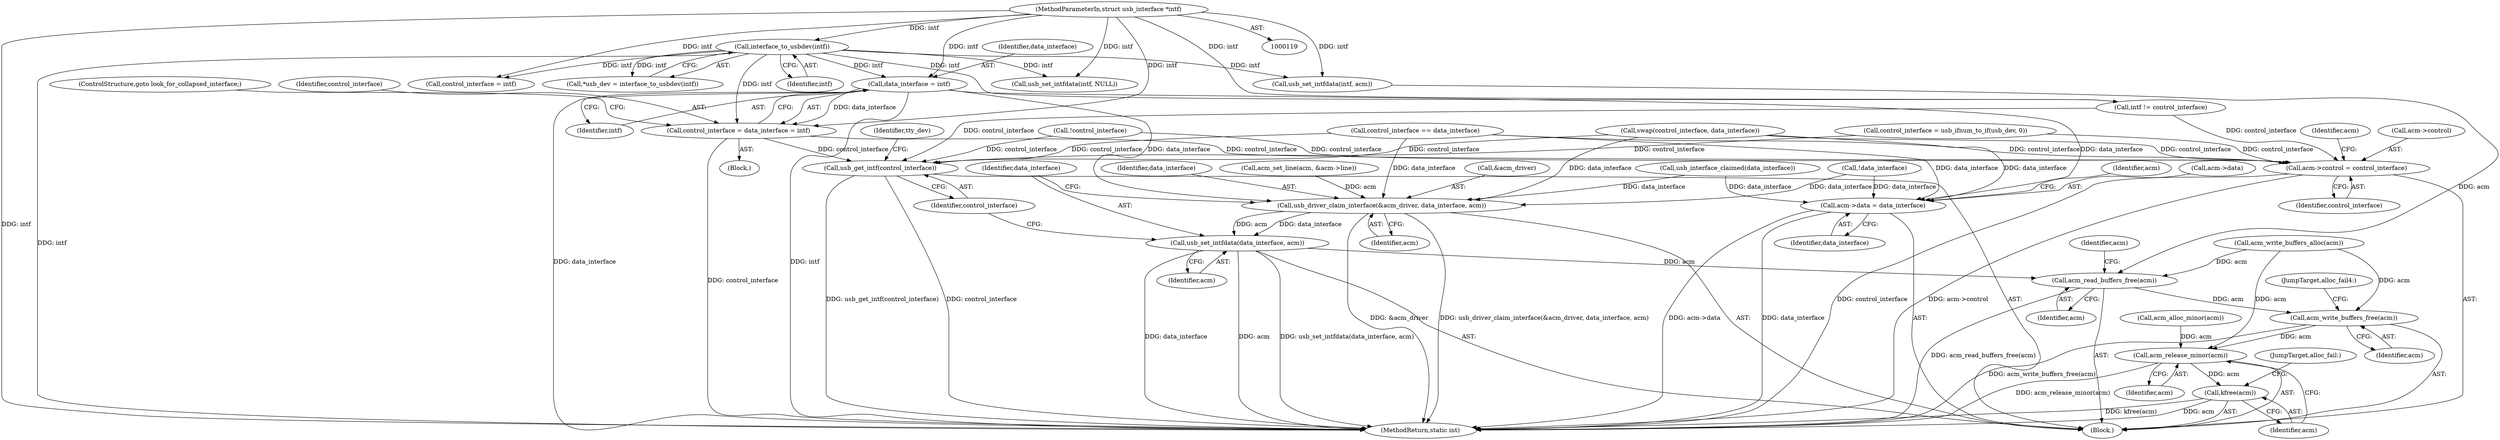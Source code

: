 digraph "0_linux_8835ba4a39cf53f705417b3b3a94eb067673f2c9@pointer" {
"1000527" [label="(Call,data_interface = intf)"];
"1000164" [label="(Call,interface_to_usbdev(intf))"];
"1000120" [label="(MethodParameterIn,struct usb_interface *intf)"];
"1000525" [label="(Call,control_interface = data_interface = intf)"];
"1000876" [label="(Call,acm->control = control_interface)"];
"1001469" [label="(Call,usb_get_intf(control_interface))"];
"1000881" [label="(Call,acm->data = data_interface)"];
"1001461" [label="(Call,usb_driver_claim_interface(&acm_driver, data_interface, acm))"];
"1001466" [label="(Call,usb_set_intfdata(data_interface, acm))"];
"1001588" [label="(Call,acm_read_buffers_free(acm))"];
"1001595" [label="(Call,acm_write_buffers_free(acm))"];
"1001608" [label="(Call,acm_release_minor(acm))"];
"1001610" [label="(Call,kfree(acm))"];
"1000883" [label="(Identifier,acm)"];
"1000877" [label="(Call,acm->control)"];
"1001552" [label="(Call,usb_set_intfdata(intf, NULL))"];
"1001610" [label="(Call,kfree(acm))"];
"1000245" [label="(Call,!data_interface)"];
"1000528" [label="(Identifier,data_interface)"];
"1001462" [label="(Call,&acm_driver)"];
"1000162" [label="(Call,*usb_dev = interface_to_usbdev(intf))"];
"1000122" [label="(Block,)"];
"1000880" [label="(Identifier,control_interface)"];
"1001021" [label="(Call,acm_write_buffers_alloc(acm))"];
"1000725" [label="(Call,usb_interface_claimed(data_interface))"];
"1001597" [label="(JumpTarget,alloc_fail4:)"];
"1000247" [label="(Call,!control_interface)"];
"1000830" [label="(Call,acm_alloc_minor(acm))"];
"1001472" [label="(Identifier,tty_dev)"];
"1000881" [label="(Call,acm->data = data_interface)"];
"1000165" [label="(Identifier,intf)"];
"1000529" [label="(Identifier,intf)"];
"1000525" [label="(Call,control_interface = data_interface = intf)"];
"1000489" [label="(Call,control_interface = intf)"];
"1001464" [label="(Identifier,data_interface)"];
"1001589" [label="(Identifier,acm)"];
"1000527" [label="(Call,data_interface = intf)"];
"1001596" [label="(Identifier,acm)"];
"1000888" [label="(Identifier,acm)"];
"1001612" [label="(JumpTarget,alloc_fail:)"];
"1001592" [label="(Identifier,acm)"];
"1001259" [label="(Call,usb_set_intfdata(intf, acm))"];
"1000530" [label="(ControlStructure,goto look_for_collapsed_interface;)"];
"1000576" [label="(Call,control_interface == data_interface)"];
"1000882" [label="(Call,acm->data)"];
"1001465" [label="(Identifier,acm)"];
"1000164" [label="(Call,interface_to_usbdev(intf))"];
"1000885" [label="(Identifier,data_interface)"];
"1001469" [label="(Call,usb_get_intf(control_interface))"];
"1001461" [label="(Call,usb_driver_claim_interface(&acm_driver, data_interface, acm))"];
"1000715" [label="(Call,intf != control_interface)"];
"1001470" [label="(Identifier,control_interface)"];
"1000238" [label="(Call,control_interface = usb_ifnum_to_if(usb_dev, 0))"];
"1001588" [label="(Call,acm_read_buffers_free(acm))"];
"1000703" [label="(Call,swap(control_interface, data_interface))"];
"1001467" [label="(Identifier,data_interface)"];
"1000876" [label="(Call,acm->control = control_interface)"];
"1000526" [label="(Identifier,control_interface)"];
"1001608" [label="(Call,acm_release_minor(acm))"];
"1001609" [label="(Identifier,acm)"];
"1001611" [label="(Identifier,acm)"];
"1000120" [label="(MethodParameterIn,struct usb_interface *intf)"];
"1001455" [label="(Call,acm_set_line(acm, &acm->line))"];
"1001466" [label="(Call,usb_set_intfdata(data_interface, acm))"];
"1001595" [label="(Call,acm_write_buffers_free(acm))"];
"1000515" [label="(Block,)"];
"1001468" [label="(Identifier,acm)"];
"1001615" [label="(MethodReturn,static int)"];
"1000527" -> "1000525"  [label="AST: "];
"1000527" -> "1000529"  [label="CFG: "];
"1000528" -> "1000527"  [label="AST: "];
"1000529" -> "1000527"  [label="AST: "];
"1000525" -> "1000527"  [label="CFG: "];
"1000527" -> "1001615"  [label="DDG: data_interface"];
"1000527" -> "1001615"  [label="DDG: intf"];
"1000527" -> "1000525"  [label="DDG: data_interface"];
"1000164" -> "1000527"  [label="DDG: intf"];
"1000120" -> "1000527"  [label="DDG: intf"];
"1000527" -> "1000881"  [label="DDG: data_interface"];
"1000527" -> "1001461"  [label="DDG: data_interface"];
"1000164" -> "1000162"  [label="AST: "];
"1000164" -> "1000165"  [label="CFG: "];
"1000165" -> "1000164"  [label="AST: "];
"1000162" -> "1000164"  [label="CFG: "];
"1000164" -> "1001615"  [label="DDG: intf"];
"1000164" -> "1000162"  [label="DDG: intf"];
"1000120" -> "1000164"  [label="DDG: intf"];
"1000164" -> "1000489"  [label="DDG: intf"];
"1000164" -> "1000525"  [label="DDG: intf"];
"1000164" -> "1000715"  [label="DDG: intf"];
"1000164" -> "1001259"  [label="DDG: intf"];
"1000164" -> "1001552"  [label="DDG: intf"];
"1000120" -> "1000119"  [label="AST: "];
"1000120" -> "1001615"  [label="DDG: intf"];
"1000120" -> "1000489"  [label="DDG: intf"];
"1000120" -> "1000525"  [label="DDG: intf"];
"1000120" -> "1000715"  [label="DDG: intf"];
"1000120" -> "1001259"  [label="DDG: intf"];
"1000120" -> "1001552"  [label="DDG: intf"];
"1000525" -> "1000515"  [label="AST: "];
"1000526" -> "1000525"  [label="AST: "];
"1000530" -> "1000525"  [label="CFG: "];
"1000525" -> "1001615"  [label="DDG: control_interface"];
"1000525" -> "1000876"  [label="DDG: control_interface"];
"1000525" -> "1001469"  [label="DDG: control_interface"];
"1000876" -> "1000122"  [label="AST: "];
"1000876" -> "1000880"  [label="CFG: "];
"1000877" -> "1000876"  [label="AST: "];
"1000880" -> "1000876"  [label="AST: "];
"1000883" -> "1000876"  [label="CFG: "];
"1000876" -> "1001615"  [label="DDG: control_interface"];
"1000876" -> "1001615"  [label="DDG: acm->control"];
"1000247" -> "1000876"  [label="DDG: control_interface"];
"1000238" -> "1000876"  [label="DDG: control_interface"];
"1000576" -> "1000876"  [label="DDG: control_interface"];
"1000715" -> "1000876"  [label="DDG: control_interface"];
"1000703" -> "1000876"  [label="DDG: control_interface"];
"1001469" -> "1000122"  [label="AST: "];
"1001469" -> "1001470"  [label="CFG: "];
"1001470" -> "1001469"  [label="AST: "];
"1001472" -> "1001469"  [label="CFG: "];
"1001469" -> "1001615"  [label="DDG: usb_get_intf(control_interface)"];
"1001469" -> "1001615"  [label="DDG: control_interface"];
"1000247" -> "1001469"  [label="DDG: control_interface"];
"1000238" -> "1001469"  [label="DDG: control_interface"];
"1000576" -> "1001469"  [label="DDG: control_interface"];
"1000715" -> "1001469"  [label="DDG: control_interface"];
"1000703" -> "1001469"  [label="DDG: control_interface"];
"1000881" -> "1000122"  [label="AST: "];
"1000881" -> "1000885"  [label="CFG: "];
"1000882" -> "1000881"  [label="AST: "];
"1000885" -> "1000881"  [label="AST: "];
"1000888" -> "1000881"  [label="CFG: "];
"1000881" -> "1001615"  [label="DDG: data_interface"];
"1000881" -> "1001615"  [label="DDG: acm->data"];
"1000725" -> "1000881"  [label="DDG: data_interface"];
"1000245" -> "1000881"  [label="DDG: data_interface"];
"1000576" -> "1000881"  [label="DDG: data_interface"];
"1000703" -> "1000881"  [label="DDG: data_interface"];
"1001461" -> "1000122"  [label="AST: "];
"1001461" -> "1001465"  [label="CFG: "];
"1001462" -> "1001461"  [label="AST: "];
"1001464" -> "1001461"  [label="AST: "];
"1001465" -> "1001461"  [label="AST: "];
"1001467" -> "1001461"  [label="CFG: "];
"1001461" -> "1001615"  [label="DDG: &acm_driver"];
"1001461" -> "1001615"  [label="DDG: usb_driver_claim_interface(&acm_driver, data_interface, acm)"];
"1000725" -> "1001461"  [label="DDG: data_interface"];
"1000245" -> "1001461"  [label="DDG: data_interface"];
"1000576" -> "1001461"  [label="DDG: data_interface"];
"1000703" -> "1001461"  [label="DDG: data_interface"];
"1001455" -> "1001461"  [label="DDG: acm"];
"1001461" -> "1001466"  [label="DDG: data_interface"];
"1001461" -> "1001466"  [label="DDG: acm"];
"1001466" -> "1000122"  [label="AST: "];
"1001466" -> "1001468"  [label="CFG: "];
"1001467" -> "1001466"  [label="AST: "];
"1001468" -> "1001466"  [label="AST: "];
"1001470" -> "1001466"  [label="CFG: "];
"1001466" -> "1001615"  [label="DDG: data_interface"];
"1001466" -> "1001615"  [label="DDG: acm"];
"1001466" -> "1001615"  [label="DDG: usb_set_intfdata(data_interface, acm)"];
"1001466" -> "1001588"  [label="DDG: acm"];
"1001588" -> "1000122"  [label="AST: "];
"1001588" -> "1001589"  [label="CFG: "];
"1001589" -> "1001588"  [label="AST: "];
"1001592" -> "1001588"  [label="CFG: "];
"1001588" -> "1001615"  [label="DDG: acm_read_buffers_free(acm)"];
"1001021" -> "1001588"  [label="DDG: acm"];
"1001259" -> "1001588"  [label="DDG: acm"];
"1001588" -> "1001595"  [label="DDG: acm"];
"1001595" -> "1000122"  [label="AST: "];
"1001595" -> "1001596"  [label="CFG: "];
"1001596" -> "1001595"  [label="AST: "];
"1001597" -> "1001595"  [label="CFG: "];
"1001595" -> "1001615"  [label="DDG: acm_write_buffers_free(acm)"];
"1001021" -> "1001595"  [label="DDG: acm"];
"1001595" -> "1001608"  [label="DDG: acm"];
"1001608" -> "1000122"  [label="AST: "];
"1001608" -> "1001609"  [label="CFG: "];
"1001609" -> "1001608"  [label="AST: "];
"1001611" -> "1001608"  [label="CFG: "];
"1001608" -> "1001615"  [label="DDG: acm_release_minor(acm)"];
"1001021" -> "1001608"  [label="DDG: acm"];
"1000830" -> "1001608"  [label="DDG: acm"];
"1001608" -> "1001610"  [label="DDG: acm"];
"1001610" -> "1000122"  [label="AST: "];
"1001610" -> "1001611"  [label="CFG: "];
"1001611" -> "1001610"  [label="AST: "];
"1001612" -> "1001610"  [label="CFG: "];
"1001610" -> "1001615"  [label="DDG: kfree(acm)"];
"1001610" -> "1001615"  [label="DDG: acm"];
}
